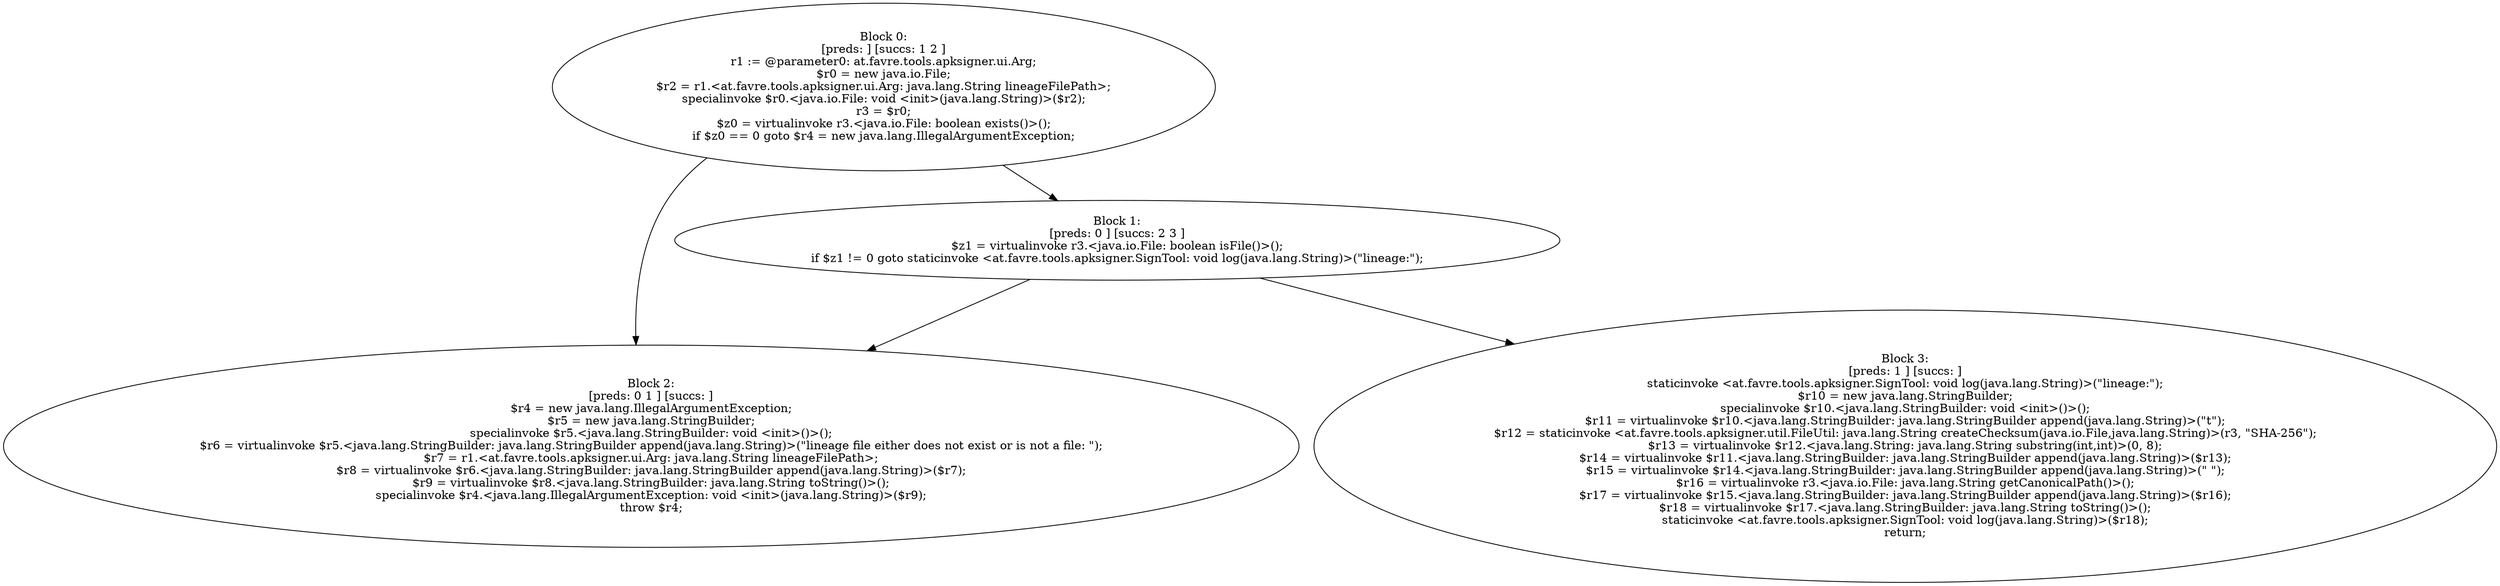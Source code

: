 digraph "unitGraph" {
    "Block 0:
[preds: ] [succs: 1 2 ]
r1 := @parameter0: at.favre.tools.apksigner.ui.Arg;
$r0 = new java.io.File;
$r2 = r1.<at.favre.tools.apksigner.ui.Arg: java.lang.String lineageFilePath>;
specialinvoke $r0.<java.io.File: void <init>(java.lang.String)>($r2);
r3 = $r0;
$z0 = virtualinvoke r3.<java.io.File: boolean exists()>();
if $z0 == 0 goto $r4 = new java.lang.IllegalArgumentException;
"
    "Block 1:
[preds: 0 ] [succs: 2 3 ]
$z1 = virtualinvoke r3.<java.io.File: boolean isFile()>();
if $z1 != 0 goto staticinvoke <at.favre.tools.apksigner.SignTool: void log(java.lang.String)>(\"lineage:\");
"
    "Block 2:
[preds: 0 1 ] [succs: ]
$r4 = new java.lang.IllegalArgumentException;
$r5 = new java.lang.StringBuilder;
specialinvoke $r5.<java.lang.StringBuilder: void <init>()>();
$r6 = virtualinvoke $r5.<java.lang.StringBuilder: java.lang.StringBuilder append(java.lang.String)>(\"lineage file either does not exist or is not a file: \");
$r7 = r1.<at.favre.tools.apksigner.ui.Arg: java.lang.String lineageFilePath>;
$r8 = virtualinvoke $r6.<java.lang.StringBuilder: java.lang.StringBuilder append(java.lang.String)>($r7);
$r9 = virtualinvoke $r8.<java.lang.StringBuilder: java.lang.String toString()>();
specialinvoke $r4.<java.lang.IllegalArgumentException: void <init>(java.lang.String)>($r9);
throw $r4;
"
    "Block 3:
[preds: 1 ] [succs: ]
staticinvoke <at.favre.tools.apksigner.SignTool: void log(java.lang.String)>(\"lineage:\");
$r10 = new java.lang.StringBuilder;
specialinvoke $r10.<java.lang.StringBuilder: void <init>()>();
$r11 = virtualinvoke $r10.<java.lang.StringBuilder: java.lang.StringBuilder append(java.lang.String)>(\"\t\");
$r12 = staticinvoke <at.favre.tools.apksigner.util.FileUtil: java.lang.String createChecksum(java.io.File,java.lang.String)>(r3, \"SHA-256\");
$r13 = virtualinvoke $r12.<java.lang.String: java.lang.String substring(int,int)>(0, 8);
$r14 = virtualinvoke $r11.<java.lang.StringBuilder: java.lang.StringBuilder append(java.lang.String)>($r13);
$r15 = virtualinvoke $r14.<java.lang.StringBuilder: java.lang.StringBuilder append(java.lang.String)>(\" \");
$r16 = virtualinvoke r3.<java.io.File: java.lang.String getCanonicalPath()>();
$r17 = virtualinvoke $r15.<java.lang.StringBuilder: java.lang.StringBuilder append(java.lang.String)>($r16);
$r18 = virtualinvoke $r17.<java.lang.StringBuilder: java.lang.String toString()>();
staticinvoke <at.favre.tools.apksigner.SignTool: void log(java.lang.String)>($r18);
return;
"
    "Block 0:
[preds: ] [succs: 1 2 ]
r1 := @parameter0: at.favre.tools.apksigner.ui.Arg;
$r0 = new java.io.File;
$r2 = r1.<at.favre.tools.apksigner.ui.Arg: java.lang.String lineageFilePath>;
specialinvoke $r0.<java.io.File: void <init>(java.lang.String)>($r2);
r3 = $r0;
$z0 = virtualinvoke r3.<java.io.File: boolean exists()>();
if $z0 == 0 goto $r4 = new java.lang.IllegalArgumentException;
"->"Block 1:
[preds: 0 ] [succs: 2 3 ]
$z1 = virtualinvoke r3.<java.io.File: boolean isFile()>();
if $z1 != 0 goto staticinvoke <at.favre.tools.apksigner.SignTool: void log(java.lang.String)>(\"lineage:\");
";
    "Block 0:
[preds: ] [succs: 1 2 ]
r1 := @parameter0: at.favre.tools.apksigner.ui.Arg;
$r0 = new java.io.File;
$r2 = r1.<at.favre.tools.apksigner.ui.Arg: java.lang.String lineageFilePath>;
specialinvoke $r0.<java.io.File: void <init>(java.lang.String)>($r2);
r3 = $r0;
$z0 = virtualinvoke r3.<java.io.File: boolean exists()>();
if $z0 == 0 goto $r4 = new java.lang.IllegalArgumentException;
"->"Block 2:
[preds: 0 1 ] [succs: ]
$r4 = new java.lang.IllegalArgumentException;
$r5 = new java.lang.StringBuilder;
specialinvoke $r5.<java.lang.StringBuilder: void <init>()>();
$r6 = virtualinvoke $r5.<java.lang.StringBuilder: java.lang.StringBuilder append(java.lang.String)>(\"lineage file either does not exist or is not a file: \");
$r7 = r1.<at.favre.tools.apksigner.ui.Arg: java.lang.String lineageFilePath>;
$r8 = virtualinvoke $r6.<java.lang.StringBuilder: java.lang.StringBuilder append(java.lang.String)>($r7);
$r9 = virtualinvoke $r8.<java.lang.StringBuilder: java.lang.String toString()>();
specialinvoke $r4.<java.lang.IllegalArgumentException: void <init>(java.lang.String)>($r9);
throw $r4;
";
    "Block 1:
[preds: 0 ] [succs: 2 3 ]
$z1 = virtualinvoke r3.<java.io.File: boolean isFile()>();
if $z1 != 0 goto staticinvoke <at.favre.tools.apksigner.SignTool: void log(java.lang.String)>(\"lineage:\");
"->"Block 2:
[preds: 0 1 ] [succs: ]
$r4 = new java.lang.IllegalArgumentException;
$r5 = new java.lang.StringBuilder;
specialinvoke $r5.<java.lang.StringBuilder: void <init>()>();
$r6 = virtualinvoke $r5.<java.lang.StringBuilder: java.lang.StringBuilder append(java.lang.String)>(\"lineage file either does not exist or is not a file: \");
$r7 = r1.<at.favre.tools.apksigner.ui.Arg: java.lang.String lineageFilePath>;
$r8 = virtualinvoke $r6.<java.lang.StringBuilder: java.lang.StringBuilder append(java.lang.String)>($r7);
$r9 = virtualinvoke $r8.<java.lang.StringBuilder: java.lang.String toString()>();
specialinvoke $r4.<java.lang.IllegalArgumentException: void <init>(java.lang.String)>($r9);
throw $r4;
";
    "Block 1:
[preds: 0 ] [succs: 2 3 ]
$z1 = virtualinvoke r3.<java.io.File: boolean isFile()>();
if $z1 != 0 goto staticinvoke <at.favre.tools.apksigner.SignTool: void log(java.lang.String)>(\"lineage:\");
"->"Block 3:
[preds: 1 ] [succs: ]
staticinvoke <at.favre.tools.apksigner.SignTool: void log(java.lang.String)>(\"lineage:\");
$r10 = new java.lang.StringBuilder;
specialinvoke $r10.<java.lang.StringBuilder: void <init>()>();
$r11 = virtualinvoke $r10.<java.lang.StringBuilder: java.lang.StringBuilder append(java.lang.String)>(\"\t\");
$r12 = staticinvoke <at.favre.tools.apksigner.util.FileUtil: java.lang.String createChecksum(java.io.File,java.lang.String)>(r3, \"SHA-256\");
$r13 = virtualinvoke $r12.<java.lang.String: java.lang.String substring(int,int)>(0, 8);
$r14 = virtualinvoke $r11.<java.lang.StringBuilder: java.lang.StringBuilder append(java.lang.String)>($r13);
$r15 = virtualinvoke $r14.<java.lang.StringBuilder: java.lang.StringBuilder append(java.lang.String)>(\" \");
$r16 = virtualinvoke r3.<java.io.File: java.lang.String getCanonicalPath()>();
$r17 = virtualinvoke $r15.<java.lang.StringBuilder: java.lang.StringBuilder append(java.lang.String)>($r16);
$r18 = virtualinvoke $r17.<java.lang.StringBuilder: java.lang.String toString()>();
staticinvoke <at.favre.tools.apksigner.SignTool: void log(java.lang.String)>($r18);
return;
";
}
